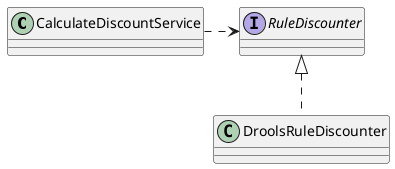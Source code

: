 @startuml

Class "CalculateDiscountService" as a
Interface "RuleDiscounter" as b
Class "DroolsRuleDiscounter" as c

a .right.> b
b <|.. c

@enduml